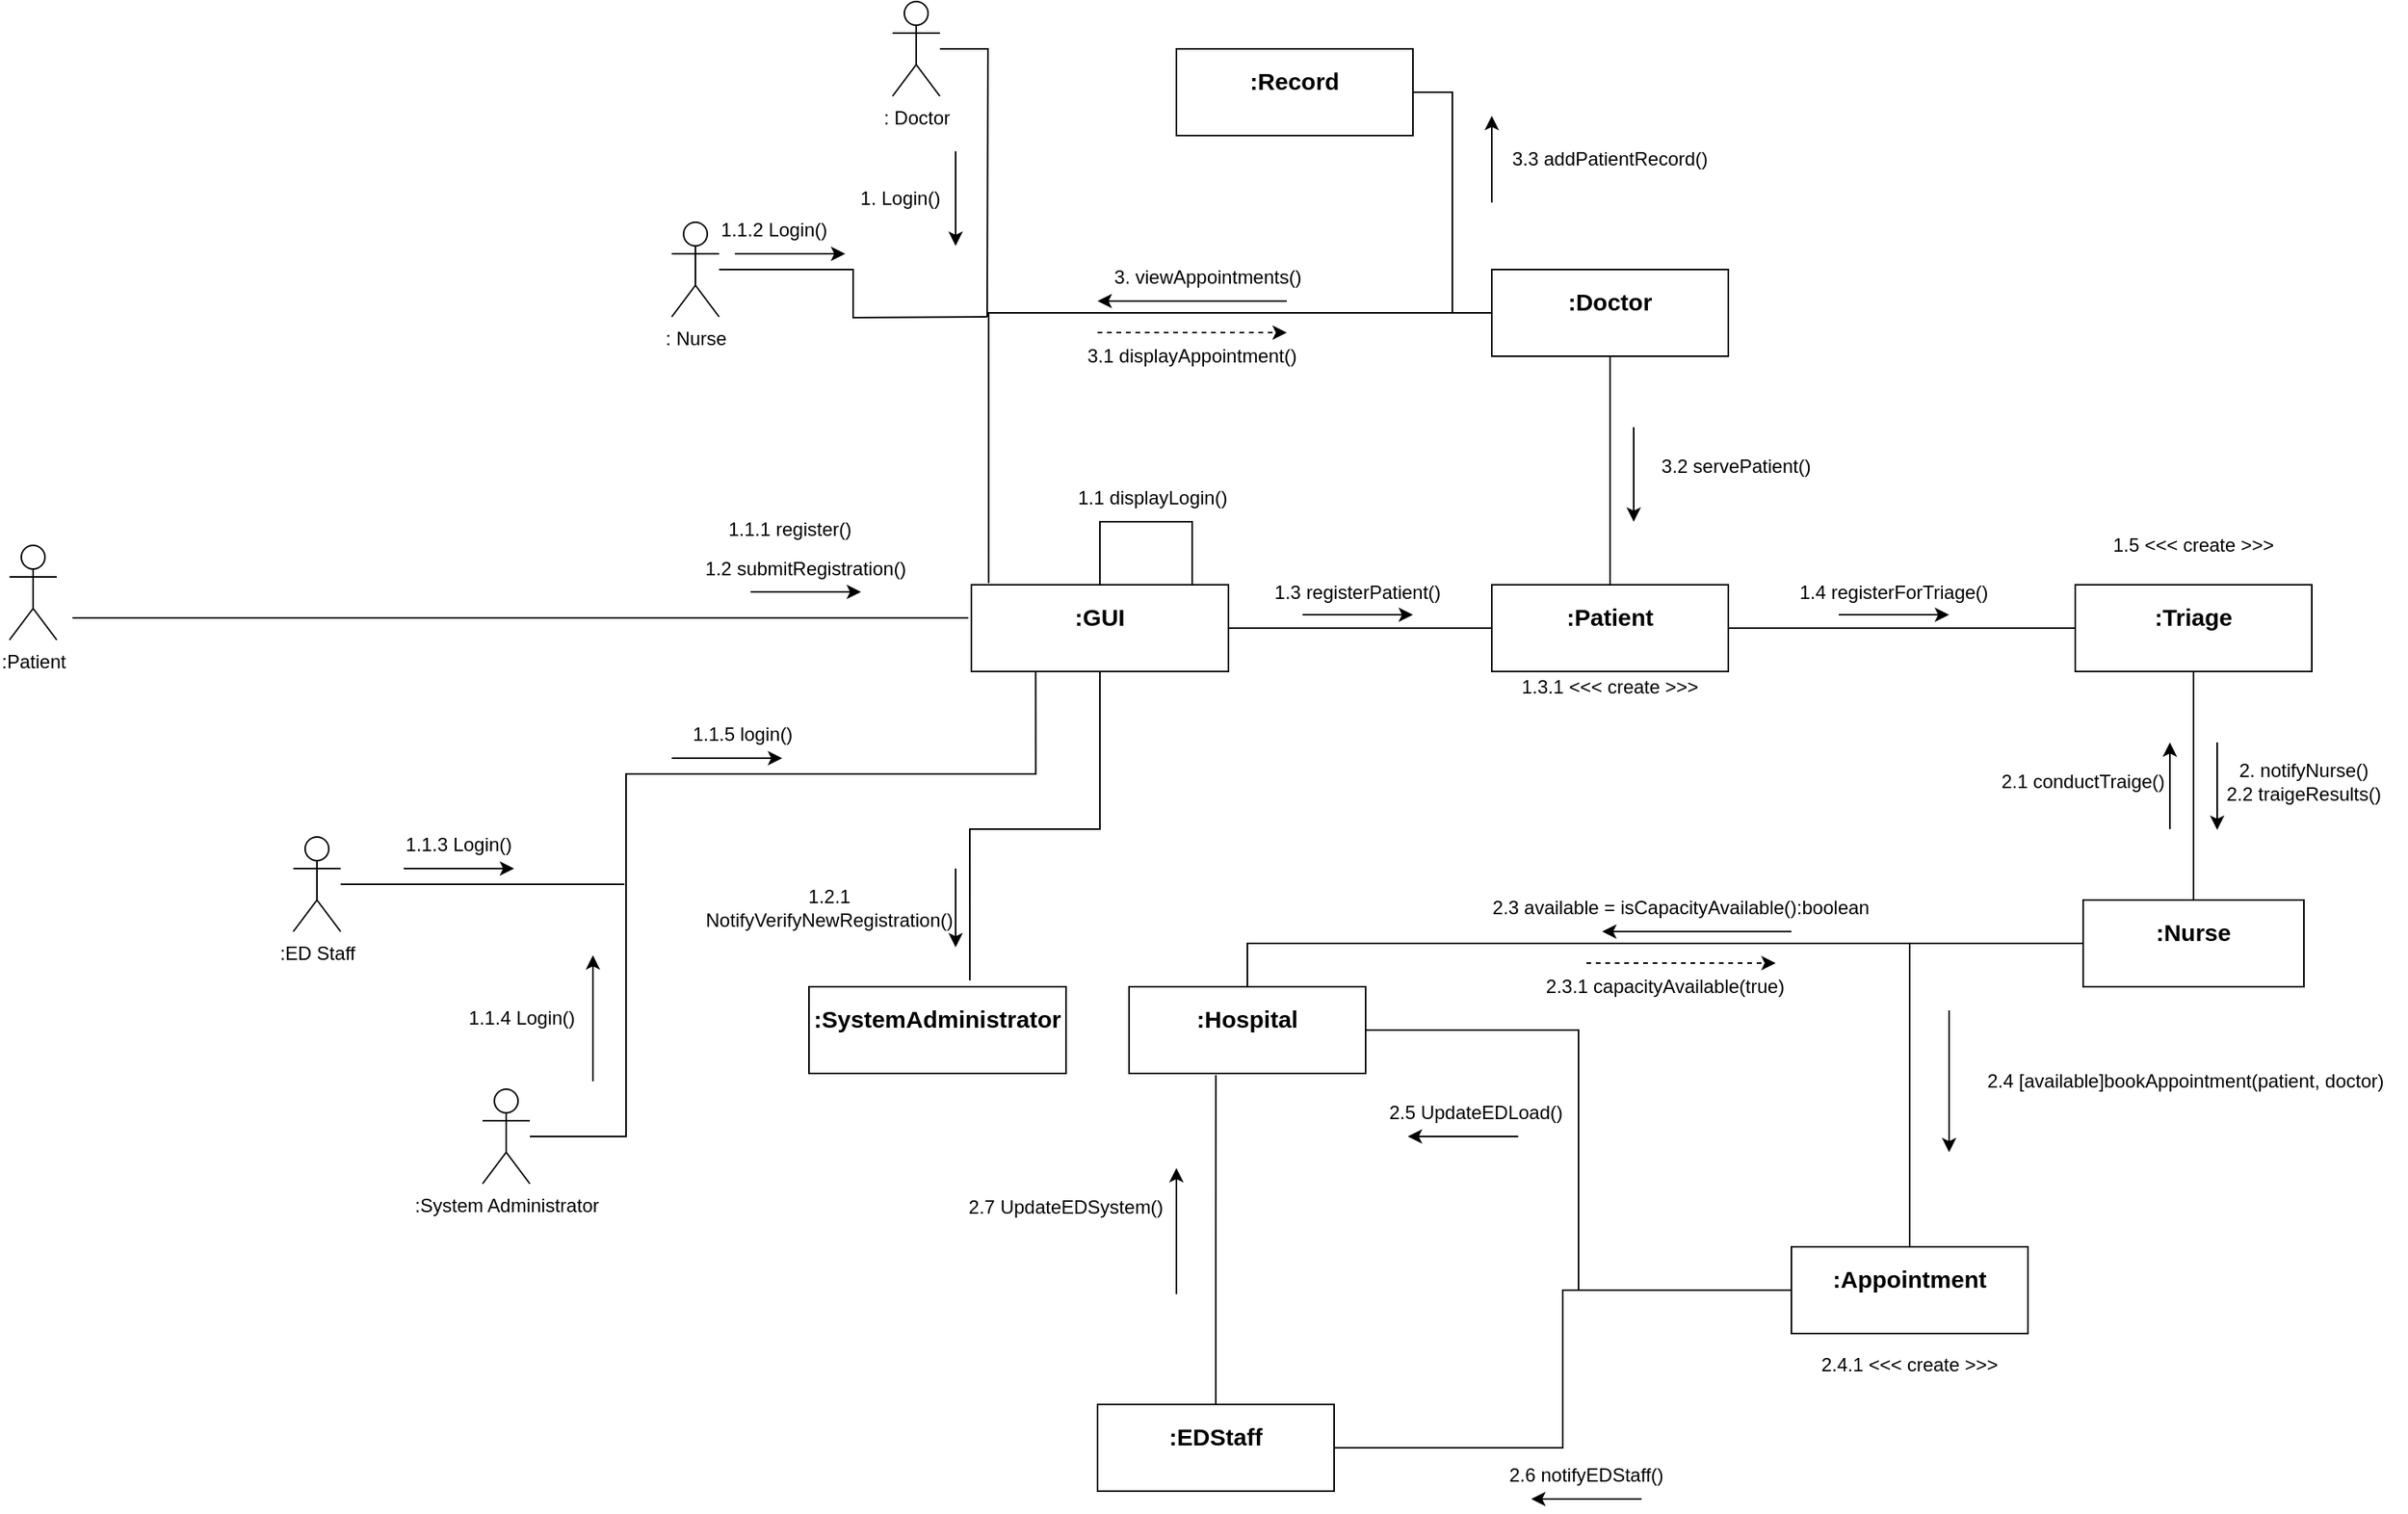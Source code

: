<mxfile version="24.7.17">
  <diagram name="Page-1" id="929967ad-93f9-6ef4-fab6-5d389245f69c">
    <mxGraphModel dx="3025.5" dy="807" grid="1" gridSize="10" guides="1" tooltips="1" connect="1" arrows="1" fold="1" page="1" pageScale="1.5" pageWidth="1169" pageHeight="826" background="none" math="0" shadow="0">
      <root>
        <mxCell id="0" style=";html=1;" />
        <mxCell id="1" style=";html=1;" parent="0" />
        <mxCell id="UsNb5ac6ETAlYqf2YAWa-6" style="edgeStyle=orthogonalEdgeStyle;rounded=0;orthogonalLoop=1;jettySize=auto;html=1;endArrow=none;endFill=0;entryX=0;entryY=0.5;entryDx=0;entryDy=0;" parent="1" source="1672d66443f91eb5-4" target="UsNb5ac6ETAlYqf2YAWa-3" edge="1">
          <mxGeometry relative="1" as="geometry">
            <mxPoint x="850" y="647.5" as="targetPoint" />
          </mxGeometry>
        </mxCell>
        <mxCell id="UsNb5ac6ETAlYqf2YAWa-54" style="edgeStyle=orthogonalEdgeStyle;rounded=0;orthogonalLoop=1;jettySize=auto;html=1;endArrow=none;endFill=0;entryX=0.626;entryY=-0.073;entryDx=0;entryDy=0;entryPerimeter=0;" parent="1" source="1672d66443f91eb5-4" edge="1" target="UsNb5ac6ETAlYqf2YAWa-55">
          <mxGeometry relative="1" as="geometry">
            <mxPoint x="530" y="802" as="targetPoint" />
          </mxGeometry>
        </mxCell>
        <mxCell id="ay33IVUPf8WzcfgoBnr1-17" style="edgeStyle=orthogonalEdgeStyle;rounded=0;orthogonalLoop=1;jettySize=auto;html=1;exitX=0.25;exitY=1;exitDx=0;exitDy=0;endArrow=none;endFill=0;" edge="1" parent="1" source="1672d66443f91eb5-4" target="ay33IVUPf8WzcfgoBnr1-18">
          <mxGeometry relative="1" as="geometry">
            <mxPoint x="310" y="1060" as="targetPoint" />
            <Array as="points">
              <mxPoint x="571" y="740" />
              <mxPoint x="311" y="740" />
              <mxPoint x="311" y="970" />
            </Array>
          </mxGeometry>
        </mxCell>
        <mxCell id="1672d66443f91eb5-4" value="&lt;p style=&quot;&quot;&gt;&lt;span style=&quot;font-size: 15px; background-color: initial;&quot;&gt;:GUI&lt;/span&gt;&lt;br&gt;&lt;/p&gt;" style="shape=rect;html=1;overflow=fill;whiteSpace=wrap;align=center;fontStyle=1" parent="1" vertex="1">
          <mxGeometry x="530" y="620" width="163" height="55" as="geometry" />
        </mxCell>
        <mxCell id="JRu7VuUwxWi-Tp6HADlG-1" value=":Patient" style="shape=umlActor;verticalLabelPosition=bottom;verticalAlign=top;html=1;outlineConnect=0;" parent="1" vertex="1">
          <mxGeometry x="-80" y="595" width="30" height="60" as="geometry" />
        </mxCell>
        <mxCell id="JRu7VuUwxWi-Tp6HADlG-4" value="" style="endArrow=none;html=1;rounded=0;endFill=0;entryX=-0.012;entryY=0.382;entryDx=0;entryDy=0;entryPerimeter=0;" parent="1" target="1672d66443f91eb5-4" edge="1">
          <mxGeometry width="50" height="50" relative="1" as="geometry">
            <mxPoint x="-40" y="641" as="sourcePoint" />
            <mxPoint x="520" y="639" as="targetPoint" />
          </mxGeometry>
        </mxCell>
        <mxCell id="JRu7VuUwxWi-Tp6HADlG-5" value="1.1.1 register()" style="text;html=1;align=center;verticalAlign=middle;whiteSpace=wrap;rounded=0;" parent="1" vertex="1">
          <mxGeometry x="360" y="570" width="110" height="30" as="geometry" />
        </mxCell>
        <mxCell id="JRu7VuUwxWi-Tp6HADlG-6" style="edgeStyle=orthogonalEdgeStyle;rounded=0;orthogonalLoop=1;jettySize=auto;html=1;exitX=0.5;exitY=0;exitDx=0;exitDy=0;entryX=1;entryY=0.25;entryDx=0;entryDy=0;endArrow=none;endFill=0;" parent="1" source="1672d66443f91eb5-4" target="1672d66443f91eb5-4" edge="1">
          <mxGeometry relative="1" as="geometry">
            <Array as="points">
              <mxPoint x="612" y="580" />
              <mxPoint x="670" y="580" />
              <mxPoint x="670" y="620" />
              <mxPoint x="693" y="620" />
            </Array>
          </mxGeometry>
        </mxCell>
        <mxCell id="JRu7VuUwxWi-Tp6HADlG-8" value="1.1 displayLogin()" style="text;html=1;align=center;verticalAlign=middle;whiteSpace=wrap;rounded=0;" parent="1" vertex="1">
          <mxGeometry x="590" y="550" width="110" height="30" as="geometry" />
        </mxCell>
        <mxCell id="UsNb5ac6ETAlYqf2YAWa-1" value="1.2 submitRegistration()" style="text;html=1;align=center;verticalAlign=middle;whiteSpace=wrap;rounded=0;" parent="1" vertex="1">
          <mxGeometry x="360" y="595" width="130" height="30" as="geometry" />
        </mxCell>
        <mxCell id="UsNb5ac6ETAlYqf2YAWa-8" style="edgeStyle=orthogonalEdgeStyle;rounded=0;orthogonalLoop=1;jettySize=auto;html=1;endArrow=none;endFill=0;entryX=0;entryY=0.5;entryDx=0;entryDy=0;" parent="1" source="UsNb5ac6ETAlYqf2YAWa-3" target="UsNb5ac6ETAlYqf2YAWa-9" edge="1">
          <mxGeometry relative="1" as="geometry">
            <mxPoint x="1220" y="648" as="targetPoint" />
          </mxGeometry>
        </mxCell>
        <mxCell id="UsNb5ac6ETAlYqf2YAWa-3" value="&lt;p style=&quot;&quot;&gt;&lt;span style=&quot;font-size: 15px; background-color: initial;&quot;&gt;:Patient&lt;/span&gt;&lt;br&gt;&lt;/p&gt;" style="shape=rect;html=1;overflow=fill;whiteSpace=wrap;align=center;fontStyle=1" parent="1" vertex="1">
          <mxGeometry x="860" y="620" width="150" height="55" as="geometry" />
        </mxCell>
        <mxCell id="UsNb5ac6ETAlYqf2YAWa-4" value="1.3 registerPatient()" style="text;html=1;align=center;verticalAlign=middle;whiteSpace=wrap;rounded=0;" parent="1" vertex="1">
          <mxGeometry x="710" y="610" width="130" height="30" as="geometry" />
        </mxCell>
        <mxCell id="UsNb5ac6ETAlYqf2YAWa-7" value="1.4 registerForTriage()" style="text;html=1;align=center;verticalAlign=middle;whiteSpace=wrap;rounded=0;" parent="1" vertex="1">
          <mxGeometry x="1050" y="610" width="130" height="30" as="geometry" />
        </mxCell>
        <mxCell id="UsNb5ac6ETAlYqf2YAWa-11" style="edgeStyle=orthogonalEdgeStyle;rounded=0;orthogonalLoop=1;jettySize=auto;html=1;endArrow=none;endFill=0;entryX=0.5;entryY=0;entryDx=0;entryDy=0;" parent="1" source="UsNb5ac6ETAlYqf2YAWa-9" target="UsNb5ac6ETAlYqf2YAWa-10" edge="1">
          <mxGeometry relative="1" as="geometry">
            <mxPoint x="1305" y="800" as="targetPoint" />
          </mxGeometry>
        </mxCell>
        <mxCell id="UsNb5ac6ETAlYqf2YAWa-9" value="&lt;p style=&quot;&quot;&gt;&lt;span style=&quot;font-size: 15px; background-color: initial;&quot;&gt;:Triage&lt;/span&gt;&lt;br&gt;&lt;/p&gt;" style="shape=rect;html=1;overflow=fill;whiteSpace=wrap;align=center;fontStyle=1" parent="1" vertex="1">
          <mxGeometry x="1230" y="620" width="150" height="55" as="geometry" />
        </mxCell>
        <mxCell id="UsNb5ac6ETAlYqf2YAWa-22" style="edgeStyle=orthogonalEdgeStyle;rounded=0;orthogonalLoop=1;jettySize=auto;html=1;entryX=0.5;entryY=0;entryDx=0;entryDy=0;endArrow=none;endFill=0;" parent="1" source="UsNb5ac6ETAlYqf2YAWa-10" target="UsNb5ac6ETAlYqf2YAWa-21" edge="1">
          <mxGeometry relative="1" as="geometry" />
        </mxCell>
        <mxCell id="UsNb5ac6ETAlYqf2YAWa-31" style="edgeStyle=orthogonalEdgeStyle;rounded=0;orthogonalLoop=1;jettySize=auto;html=1;entryX=0.5;entryY=0;entryDx=0;entryDy=0;endArrow=none;endFill=0;" parent="1" source="UsNb5ac6ETAlYqf2YAWa-10" target="UsNb5ac6ETAlYqf2YAWa-25" edge="1">
          <mxGeometry relative="1" as="geometry" />
        </mxCell>
        <mxCell id="UsNb5ac6ETAlYqf2YAWa-10" value="&lt;p style=&quot;&quot;&gt;&lt;span style=&quot;font-size: 15px; background-color: initial;&quot;&gt;:Nurse&lt;/span&gt;&lt;br&gt;&lt;/p&gt;" style="shape=rect;html=1;overflow=fill;whiteSpace=wrap;align=center;fontStyle=1" parent="1" vertex="1">
          <mxGeometry x="1235" y="820" width="140" height="55" as="geometry" />
        </mxCell>
        <mxCell id="UsNb5ac6ETAlYqf2YAWa-12" value="2. notifyNurse()&lt;div&gt;2.2 traigeResults()&lt;/div&gt;" style="text;html=1;align=center;verticalAlign=middle;whiteSpace=wrap;rounded=0;" parent="1" vertex="1">
          <mxGeometry x="1310" y="730" width="130" height="30" as="geometry" />
        </mxCell>
        <mxCell id="UsNb5ac6ETAlYqf2YAWa-13" value="" style="endArrow=classic;html=1;rounded=0;" parent="1" edge="1">
          <mxGeometry width="50" height="50" relative="1" as="geometry">
            <mxPoint x="740" y="639" as="sourcePoint" />
            <mxPoint x="810" y="639" as="targetPoint" />
          </mxGeometry>
        </mxCell>
        <mxCell id="UsNb5ac6ETAlYqf2YAWa-15" value="" style="endArrow=classic;html=1;rounded=0;" parent="1" edge="1">
          <mxGeometry width="50" height="50" relative="1" as="geometry">
            <mxPoint x="390" y="624.5" as="sourcePoint" />
            <mxPoint x="460" y="624.5" as="targetPoint" />
          </mxGeometry>
        </mxCell>
        <mxCell id="UsNb5ac6ETAlYqf2YAWa-16" value="" style="endArrow=classic;html=1;rounded=0;" parent="1" edge="1">
          <mxGeometry width="50" height="50" relative="1" as="geometry">
            <mxPoint x="1080" y="639" as="sourcePoint" />
            <mxPoint x="1150" y="639" as="targetPoint" />
          </mxGeometry>
        </mxCell>
        <mxCell id="UsNb5ac6ETAlYqf2YAWa-17" value="" style="endArrow=classic;html=1;rounded=0;" parent="1" edge="1">
          <mxGeometry width="50" height="50" relative="1" as="geometry">
            <mxPoint x="1320" y="720" as="sourcePoint" />
            <mxPoint x="1320" y="775.5" as="targetPoint" />
          </mxGeometry>
        </mxCell>
        <mxCell id="UsNb5ac6ETAlYqf2YAWa-18" value="1.5 &amp;lt;&amp;lt;&amp;lt; create &amp;gt;&amp;gt;&amp;gt;" style="text;html=1;align=center;verticalAlign=middle;whiteSpace=wrap;rounded=0;" parent="1" vertex="1">
          <mxGeometry x="1240" y="580" width="130" height="30" as="geometry" />
        </mxCell>
        <mxCell id="UsNb5ac6ETAlYqf2YAWa-19" value="2.1 conductTraige()" style="text;html=1;align=center;verticalAlign=middle;whiteSpace=wrap;rounded=0;" parent="1" vertex="1">
          <mxGeometry x="1170" y="730" width="130" height="30" as="geometry" />
        </mxCell>
        <mxCell id="UsNb5ac6ETAlYqf2YAWa-20" value="" style="endArrow=classic;html=1;rounded=0;" parent="1" edge="1">
          <mxGeometry width="50" height="50" relative="1" as="geometry">
            <mxPoint x="1290" y="775" as="sourcePoint" />
            <mxPoint x="1290" y="720" as="targetPoint" />
          </mxGeometry>
        </mxCell>
        <mxCell id="UsNb5ac6ETAlYqf2YAWa-28" style="edgeStyle=orthogonalEdgeStyle;rounded=0;orthogonalLoop=1;jettySize=auto;html=1;entryX=1;entryY=0.5;entryDx=0;entryDy=0;endArrow=none;endFill=0;" parent="1" source="UsNb5ac6ETAlYqf2YAWa-21" target="UsNb5ac6ETAlYqf2YAWa-25" edge="1">
          <mxGeometry relative="1" as="geometry" />
        </mxCell>
        <mxCell id="UsNb5ac6ETAlYqf2YAWa-37" style="edgeStyle=orthogonalEdgeStyle;rounded=0;orthogonalLoop=1;jettySize=auto;html=1;entryX=1;entryY=0.5;entryDx=0;entryDy=0;endArrow=none;endFill=0;" parent="1" source="UsNb5ac6ETAlYqf2YAWa-21" target="UsNb5ac6ETAlYqf2YAWa-29" edge="1">
          <mxGeometry relative="1" as="geometry" />
        </mxCell>
        <mxCell id="UsNb5ac6ETAlYqf2YAWa-21" value="&lt;p style=&quot;&quot;&gt;&lt;span style=&quot;font-size: 15px; background-color: initial;&quot;&gt;:Appointment&lt;/span&gt;&lt;br&gt;&lt;/p&gt;" style="shape=rect;html=1;overflow=fill;whiteSpace=wrap;align=center;fontStyle=1" parent="1" vertex="1">
          <mxGeometry x="1050" y="1040" width="150" height="55" as="geometry" />
        </mxCell>
        <mxCell id="UsNb5ac6ETAlYqf2YAWa-23" value="2.4 [available]bookAppointment(patient, doctor)" style="text;html=1;align=center;verticalAlign=middle;whiteSpace=wrap;rounded=0;" parent="1" vertex="1">
          <mxGeometry x="1160" y="920" width="280" height="30" as="geometry" />
        </mxCell>
        <mxCell id="UsNb5ac6ETAlYqf2YAWa-24" value="" style="endArrow=classic;html=1;rounded=0;" parent="1" edge="1">
          <mxGeometry width="50" height="50" relative="1" as="geometry">
            <mxPoint x="1150" y="890" as="sourcePoint" />
            <mxPoint x="1150" y="980" as="targetPoint" />
          </mxGeometry>
        </mxCell>
        <mxCell id="UsNb5ac6ETAlYqf2YAWa-25" value="&lt;p style=&quot;&quot;&gt;&lt;span style=&quot;font-size: 15px; background-color: initial;&quot;&gt;:Hospital&lt;/span&gt;&lt;br&gt;&lt;/p&gt;" style="shape=rect;html=1;overflow=fill;whiteSpace=wrap;align=center;fontStyle=1" parent="1" vertex="1">
          <mxGeometry x="630" y="875" width="150" height="55" as="geometry" />
        </mxCell>
        <mxCell id="UsNb5ac6ETAlYqf2YAWa-26" value="2.5 UpdateEDLoad()" style="text;html=1;align=center;verticalAlign=middle;whiteSpace=wrap;rounded=0;" parent="1" vertex="1">
          <mxGeometry x="750" y="940" width="200" height="30" as="geometry" />
        </mxCell>
        <mxCell id="UsNb5ac6ETAlYqf2YAWa-27" value="" style="endArrow=classic;html=1;rounded=0;" parent="1" edge="1">
          <mxGeometry width="50" height="50" relative="1" as="geometry">
            <mxPoint x="876.75" y="970" as="sourcePoint" />
            <mxPoint x="806.75" y="970" as="targetPoint" />
          </mxGeometry>
        </mxCell>
        <mxCell id="UsNb5ac6ETAlYqf2YAWa-29" value="&lt;p style=&quot;&quot;&gt;&lt;span style=&quot;font-size: 15px; background-color: initial;&quot;&gt;:EDStaff&lt;/span&gt;&lt;br&gt;&lt;/p&gt;" style="shape=rect;html=1;overflow=fill;whiteSpace=wrap;align=center;fontStyle=1" parent="1" vertex="1">
          <mxGeometry x="610" y="1140" width="150" height="55" as="geometry" />
        </mxCell>
        <mxCell id="UsNb5ac6ETAlYqf2YAWa-32" value="2.3 available = isCapacityAvailable():boolean" style="text;html=1;align=center;verticalAlign=middle;whiteSpace=wrap;rounded=0;" parent="1" vertex="1">
          <mxGeometry x="840" y="810" width="280" height="30" as="geometry" />
        </mxCell>
        <mxCell id="UsNb5ac6ETAlYqf2YAWa-33" value="" style="endArrow=classic;html=1;rounded=0;entryX=0.5;entryY=1;entryDx=0;entryDy=0;" parent="1" edge="1">
          <mxGeometry width="50" height="50" relative="1" as="geometry">
            <mxPoint x="1050" y="840" as="sourcePoint" />
            <mxPoint x="930" y="840" as="targetPoint" />
          </mxGeometry>
        </mxCell>
        <mxCell id="UsNb5ac6ETAlYqf2YAWa-34" style="edgeStyle=orthogonalEdgeStyle;rounded=0;orthogonalLoop=1;jettySize=auto;html=1;entryX=0.367;entryY=1.018;entryDx=0;entryDy=0;entryPerimeter=0;endArrow=none;endFill=0;" parent="1" source="UsNb5ac6ETAlYqf2YAWa-29" target="UsNb5ac6ETAlYqf2YAWa-25" edge="1">
          <mxGeometry relative="1" as="geometry" />
        </mxCell>
        <mxCell id="UsNb5ac6ETAlYqf2YAWa-35" value="2.7 UpdateEDSystem()" style="text;html=1;align=center;verticalAlign=middle;whiteSpace=wrap;rounded=0;" parent="1" vertex="1">
          <mxGeometry x="490" y="1000" width="200" height="30" as="geometry" />
        </mxCell>
        <mxCell id="UsNb5ac6ETAlYqf2YAWa-36" value="" style="endArrow=classic;html=1;rounded=0;" parent="1" edge="1">
          <mxGeometry width="50" height="50" relative="1" as="geometry">
            <mxPoint x="660" y="1070" as="sourcePoint" />
            <mxPoint x="660" y="990" as="targetPoint" />
          </mxGeometry>
        </mxCell>
        <mxCell id="UsNb5ac6ETAlYqf2YAWa-38" value="2.6 notifyEDStaff()" style="text;html=1;align=center;verticalAlign=middle;whiteSpace=wrap;rounded=0;" parent="1" vertex="1">
          <mxGeometry x="820" y="1170" width="200" height="30" as="geometry" />
        </mxCell>
        <mxCell id="UsNb5ac6ETAlYqf2YAWa-39" value="" style="endArrow=classic;html=1;rounded=0;" parent="1" edge="1">
          <mxGeometry width="50" height="50" relative="1" as="geometry">
            <mxPoint x="955" y="1200" as="sourcePoint" />
            <mxPoint x="885" y="1200" as="targetPoint" />
          </mxGeometry>
        </mxCell>
        <mxCell id="UsNb5ac6ETAlYqf2YAWa-40" value="2.3.1 capacityAvailable(true)" style="text;html=1;align=center;verticalAlign=middle;whiteSpace=wrap;rounded=0;" parent="1" vertex="1">
          <mxGeometry x="830" y="860" width="280" height="30" as="geometry" />
        </mxCell>
        <mxCell id="UsNb5ac6ETAlYqf2YAWa-42" value="" style="endArrow=classic;html=1;rounded=0;entryX=0.5;entryY=1;entryDx=0;entryDy=0;dashed=1;" parent="1" edge="1">
          <mxGeometry width="50" height="50" relative="1" as="geometry">
            <mxPoint x="920" y="860" as="sourcePoint" />
            <mxPoint x="1040" y="860" as="targetPoint" />
          </mxGeometry>
        </mxCell>
        <mxCell id="UsNb5ac6ETAlYqf2YAWa-46" style="edgeStyle=orthogonalEdgeStyle;rounded=0;orthogonalLoop=1;jettySize=auto;html=1;entryX=0.5;entryY=0;entryDx=0;entryDy=0;endArrow=none;endFill=0;" parent="1" source="UsNb5ac6ETAlYqf2YAWa-45" target="UsNb5ac6ETAlYqf2YAWa-3" edge="1">
          <mxGeometry relative="1" as="geometry" />
        </mxCell>
        <mxCell id="UsNb5ac6ETAlYqf2YAWa-50" style="edgeStyle=orthogonalEdgeStyle;rounded=0;orthogonalLoop=1;jettySize=auto;html=1;entryX=1;entryY=0.5;entryDx=0;entryDy=0;endArrow=none;endFill=0;" parent="1" source="UsNb5ac6ETAlYqf2YAWa-45" target="UsNb5ac6ETAlYqf2YAWa-49" edge="1">
          <mxGeometry relative="1" as="geometry" />
        </mxCell>
        <mxCell id="ay33IVUPf8WzcfgoBnr1-3" style="edgeStyle=orthogonalEdgeStyle;rounded=0;orthogonalLoop=1;jettySize=auto;html=1;entryX=0.067;entryY=-0.018;entryDx=0;entryDy=0;entryPerimeter=0;endArrow=none;endFill=0;" edge="1" parent="1" source="UsNb5ac6ETAlYqf2YAWa-45" target="1672d66443f91eb5-4">
          <mxGeometry relative="1" as="geometry">
            <mxPoint x="540" y="610" as="targetPoint" />
          </mxGeometry>
        </mxCell>
        <mxCell id="UsNb5ac6ETAlYqf2YAWa-45" value="&lt;p style=&quot;&quot;&gt;&lt;span style=&quot;font-size: 15px; background-color: initial;&quot;&gt;:Doctor&lt;/span&gt;&lt;br&gt;&lt;/p&gt;" style="shape=rect;html=1;overflow=fill;whiteSpace=wrap;align=center;fontStyle=1" parent="1" vertex="1">
          <mxGeometry x="860" y="420" width="150" height="55" as="geometry" />
        </mxCell>
        <mxCell id="UsNb5ac6ETAlYqf2YAWa-47" value="3.2 servePatient()" style="text;html=1;align=center;verticalAlign=middle;whiteSpace=wrap;rounded=0;" parent="1" vertex="1">
          <mxGeometry x="950" y="530" width="130" height="30" as="geometry" />
        </mxCell>
        <mxCell id="UsNb5ac6ETAlYqf2YAWa-48" value="" style="endArrow=classic;html=1;rounded=0;" parent="1" edge="1">
          <mxGeometry width="50" height="50" relative="1" as="geometry">
            <mxPoint x="950" y="520" as="sourcePoint" />
            <mxPoint x="950" y="580" as="targetPoint" />
          </mxGeometry>
        </mxCell>
        <mxCell id="UsNb5ac6ETAlYqf2YAWa-49" value="&lt;p style=&quot;&quot;&gt;&lt;span style=&quot;font-size: 15px; background-color: initial;&quot;&gt;:Record&lt;/span&gt;&lt;br&gt;&lt;/p&gt;" style="shape=rect;html=1;overflow=fill;whiteSpace=wrap;align=center;fontStyle=1" parent="1" vertex="1">
          <mxGeometry x="660" y="280" width="150" height="55" as="geometry" />
        </mxCell>
        <mxCell id="UsNb5ac6ETAlYqf2YAWa-51" value="3.3 addPatientRecord()" style="text;html=1;align=center;verticalAlign=middle;whiteSpace=wrap;rounded=0;" parent="1" vertex="1">
          <mxGeometry x="870" y="335" width="130" height="30" as="geometry" />
        </mxCell>
        <mxCell id="UsNb5ac6ETAlYqf2YAWa-52" value="" style="endArrow=classic;html=1;rounded=0;" parent="1" edge="1">
          <mxGeometry width="50" height="50" relative="1" as="geometry">
            <mxPoint x="860" y="377.5" as="sourcePoint" />
            <mxPoint x="860" y="322.5" as="targetPoint" />
          </mxGeometry>
        </mxCell>
        <mxCell id="UsNb5ac6ETAlYqf2YAWa-53" value="2.4.1 &amp;lt;&amp;lt;&amp;lt; create &amp;gt;&amp;gt;&amp;gt;" style="text;html=1;align=center;verticalAlign=middle;whiteSpace=wrap;rounded=0;" parent="1" vertex="1">
          <mxGeometry x="1060" y="1100" width="130" height="30" as="geometry" />
        </mxCell>
        <mxCell id="UsNb5ac6ETAlYqf2YAWa-55" value="&lt;p style=&quot;&quot;&gt;&lt;span style=&quot;font-size: 15px; background-color: initial;&quot;&gt;:SystemAdministrator&lt;/span&gt;&lt;br&gt;&lt;/p&gt;" style="shape=rect;html=1;overflow=fill;whiteSpace=wrap;align=center;fontStyle=1" parent="1" vertex="1">
          <mxGeometry x="427" y="875" width="163" height="55" as="geometry" />
        </mxCell>
        <mxCell id="UsNb5ac6ETAlYqf2YAWa-56" value="1.2.1 NotifyVerifyNewRegistration()" style="text;html=1;align=center;verticalAlign=middle;whiteSpace=wrap;rounded=0;" parent="1" vertex="1">
          <mxGeometry x="350" y="810" width="180" height="30" as="geometry" />
        </mxCell>
        <mxCell id="UsNb5ac6ETAlYqf2YAWa-57" value="" style="endArrow=classic;html=1;rounded=0;" parent="1" edge="1">
          <mxGeometry width="50" height="50" relative="1" as="geometry">
            <mxPoint x="520" y="800" as="sourcePoint" />
            <mxPoint x="520" y="850" as="targetPoint" />
          </mxGeometry>
        </mxCell>
        <mxCell id="5ZKeGcFma6906nni6n_x-1" value="1.3.1 &amp;lt;&amp;lt;&amp;lt; create &amp;gt;&amp;gt;&amp;gt;" style="text;html=1;align=center;verticalAlign=middle;whiteSpace=wrap;rounded=0;" parent="1" vertex="1">
          <mxGeometry x="870" y="670" width="130" height="30" as="geometry" />
        </mxCell>
        <mxCell id="ay33IVUPf8WzcfgoBnr1-9" style="edgeStyle=orthogonalEdgeStyle;rounded=0;orthogonalLoop=1;jettySize=auto;html=1;endArrow=none;endFill=0;" edge="1" parent="1" source="ay33IVUPf8WzcfgoBnr1-1">
          <mxGeometry relative="1" as="geometry">
            <mxPoint x="540" y="450" as="targetPoint" />
          </mxGeometry>
        </mxCell>
        <mxCell id="ay33IVUPf8WzcfgoBnr1-1" value=": Doctor" style="shape=umlActor;verticalLabelPosition=bottom;verticalAlign=top;html=1;outlineConnect=0;" vertex="1" parent="1">
          <mxGeometry x="480" y="250" width="30" height="60" as="geometry" />
        </mxCell>
        <mxCell id="ay33IVUPf8WzcfgoBnr1-4" value="3. viewAppointments()" style="text;html=1;align=center;verticalAlign=middle;whiteSpace=wrap;rounded=0;" vertex="1" parent="1">
          <mxGeometry x="540" y="410" width="280" height="30" as="geometry" />
        </mxCell>
        <mxCell id="ay33IVUPf8WzcfgoBnr1-5" value="" style="endArrow=classic;html=1;rounded=0;entryX=0.5;entryY=1;entryDx=0;entryDy=0;" edge="1" parent="1">
          <mxGeometry width="50" height="50" relative="1" as="geometry">
            <mxPoint x="730" y="440" as="sourcePoint" />
            <mxPoint x="610" y="440" as="targetPoint" />
          </mxGeometry>
        </mxCell>
        <mxCell id="ay33IVUPf8WzcfgoBnr1-6" value="" style="endArrow=classic;html=1;rounded=0;entryX=0.5;entryY=1;entryDx=0;entryDy=0;dashed=1;" edge="1" parent="1">
          <mxGeometry width="50" height="50" relative="1" as="geometry">
            <mxPoint x="610" y="460" as="sourcePoint" />
            <mxPoint x="730" y="460" as="targetPoint" />
          </mxGeometry>
        </mxCell>
        <mxCell id="ay33IVUPf8WzcfgoBnr1-7" value="3.1 displayAppointment()" style="text;html=1;align=center;verticalAlign=middle;whiteSpace=wrap;rounded=0;" vertex="1" parent="1">
          <mxGeometry x="530" y="460" width="280" height="30" as="geometry" />
        </mxCell>
        <mxCell id="ay33IVUPf8WzcfgoBnr1-10" value="1. Login()" style="text;html=1;align=center;verticalAlign=middle;whiteSpace=wrap;rounded=0;" vertex="1" parent="1">
          <mxGeometry x="420" y="360" width="130" height="30" as="geometry" />
        </mxCell>
        <mxCell id="ay33IVUPf8WzcfgoBnr1-11" value="" style="endArrow=classic;html=1;rounded=0;" edge="1" parent="1">
          <mxGeometry width="50" height="50" relative="1" as="geometry">
            <mxPoint x="520" y="345" as="sourcePoint" />
            <mxPoint x="520" y="405" as="targetPoint" />
          </mxGeometry>
        </mxCell>
        <mxCell id="ay33IVUPf8WzcfgoBnr1-14" style="edgeStyle=orthogonalEdgeStyle;rounded=0;orthogonalLoop=1;jettySize=auto;html=1;endArrow=none;endFill=0;" edge="1" parent="1" source="ay33IVUPf8WzcfgoBnr1-12">
          <mxGeometry relative="1" as="geometry">
            <mxPoint x="540" y="450" as="targetPoint" />
          </mxGeometry>
        </mxCell>
        <mxCell id="ay33IVUPf8WzcfgoBnr1-12" value=": Nurse" style="shape=umlActor;verticalLabelPosition=bottom;verticalAlign=top;html=1;outlineConnect=0;" vertex="1" parent="1">
          <mxGeometry x="340" y="390" width="30" height="60" as="geometry" />
        </mxCell>
        <mxCell id="ay33IVUPf8WzcfgoBnr1-15" value="1.1.2 Login()" style="text;html=1;align=center;verticalAlign=middle;whiteSpace=wrap;rounded=0;" vertex="1" parent="1">
          <mxGeometry x="340" y="380" width="130" height="30" as="geometry" />
        </mxCell>
        <mxCell id="ay33IVUPf8WzcfgoBnr1-16" value="" style="endArrow=classic;html=1;rounded=0;" edge="1" parent="1">
          <mxGeometry width="50" height="50" relative="1" as="geometry">
            <mxPoint x="380" y="410" as="sourcePoint" />
            <mxPoint x="450" y="410" as="targetPoint" />
          </mxGeometry>
        </mxCell>
        <mxCell id="ay33IVUPf8WzcfgoBnr1-18" value=":System Administrator" style="shape=umlActor;verticalLabelPosition=bottom;verticalAlign=top;html=1;outlineConnect=0;" vertex="1" parent="1">
          <mxGeometry x="220" y="940" width="30" height="60" as="geometry" />
        </mxCell>
        <mxCell id="ay33IVUPf8WzcfgoBnr1-21" style="edgeStyle=orthogonalEdgeStyle;rounded=0;orthogonalLoop=1;jettySize=auto;html=1;endArrow=none;endFill=0;" edge="1" parent="1" source="ay33IVUPf8WzcfgoBnr1-19">
          <mxGeometry relative="1" as="geometry">
            <mxPoint x="310" y="810" as="targetPoint" />
          </mxGeometry>
        </mxCell>
        <mxCell id="ay33IVUPf8WzcfgoBnr1-19" value=":ED Staff" style="shape=umlActor;verticalLabelPosition=bottom;verticalAlign=top;html=1;outlineConnect=0;" vertex="1" parent="1">
          <mxGeometry x="100" y="780" width="30" height="60" as="geometry" />
        </mxCell>
        <mxCell id="ay33IVUPf8WzcfgoBnr1-20" value="1.1.5 login()" style="text;html=1;align=center;verticalAlign=middle;whiteSpace=wrap;rounded=0;" vertex="1" parent="1">
          <mxGeometry x="320" y="700" width="130" height="30" as="geometry" />
        </mxCell>
        <mxCell id="ay33IVUPf8WzcfgoBnr1-22" value="1.1.3 Login()" style="text;html=1;align=center;verticalAlign=middle;whiteSpace=wrap;rounded=0;" vertex="1" parent="1">
          <mxGeometry x="140" y="770" width="130" height="30" as="geometry" />
        </mxCell>
        <mxCell id="ay33IVUPf8WzcfgoBnr1-23" value="" style="endArrow=classic;html=1;rounded=0;" edge="1" parent="1">
          <mxGeometry width="50" height="50" relative="1" as="geometry">
            <mxPoint x="170" y="800" as="sourcePoint" />
            <mxPoint x="240" y="800" as="targetPoint" />
          </mxGeometry>
        </mxCell>
        <mxCell id="ay33IVUPf8WzcfgoBnr1-24" value="" style="endArrow=classic;html=1;rounded=0;" edge="1" parent="1">
          <mxGeometry width="50" height="50" relative="1" as="geometry">
            <mxPoint x="340" y="730" as="sourcePoint" />
            <mxPoint x="410" y="730" as="targetPoint" />
          </mxGeometry>
        </mxCell>
        <mxCell id="ay33IVUPf8WzcfgoBnr1-25" value="1.1.4 Login()" style="text;html=1;align=center;verticalAlign=middle;whiteSpace=wrap;rounded=0;" vertex="1" parent="1">
          <mxGeometry x="180" y="880" width="130" height="30" as="geometry" />
        </mxCell>
        <mxCell id="ay33IVUPf8WzcfgoBnr1-26" value="" style="endArrow=classic;html=1;rounded=0;" edge="1" parent="1">
          <mxGeometry width="50" height="50" relative="1" as="geometry">
            <mxPoint x="290" y="935" as="sourcePoint" />
            <mxPoint x="290" y="855" as="targetPoint" />
          </mxGeometry>
        </mxCell>
      </root>
    </mxGraphModel>
  </diagram>
</mxfile>
